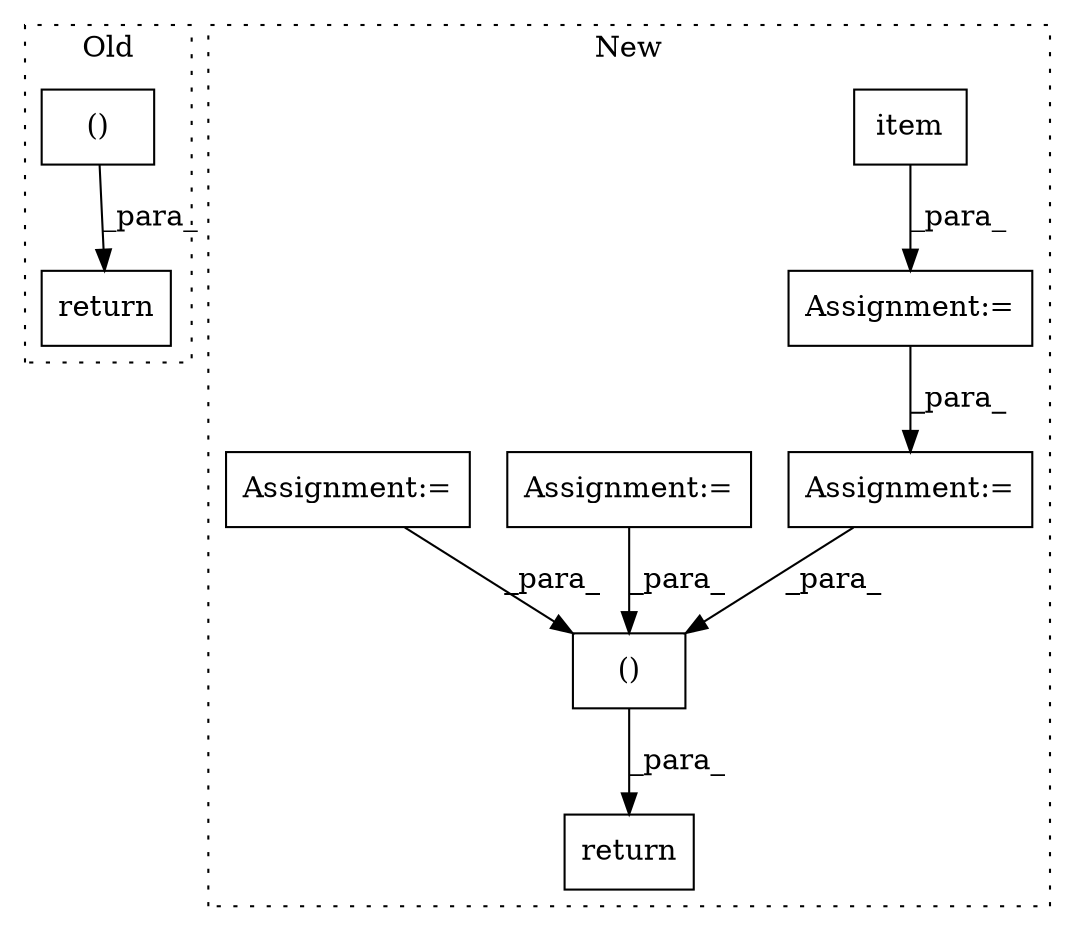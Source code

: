 digraph G {
subgraph cluster0 {
1 [label="()" a="106" s="2515" l="59" shape="box"];
8 [label="return" a="41" s="2503" l="12" shape="box"];
label = "Old";
style="dotted";
}
subgraph cluster1 {
2 [label="item" a="32" s="2746" l="6" shape="box"];
3 [label="Assignment:=" a="7" s="2929" l="2" shape="box"];
4 [label="return" a="41" s="2985" l="12" shape="box"];
5 [label="Assignment:=" a="7" s="2732" l="2" shape="box"];
6 [label="Assignment:=" a="7" s="2686" l="2" shape="box"];
7 [label="()" a="106" s="2997" l="77" shape="box"];
9 [label="Assignment:=" a="7" s="1257" l="1" shape="box"];
label = "New";
style="dotted";
}
1 -> 8 [label="_para_"];
2 -> 5 [label="_para_"];
3 -> 7 [label="_para_"];
5 -> 3 [label="_para_"];
6 -> 7 [label="_para_"];
7 -> 4 [label="_para_"];
9 -> 7 [label="_para_"];
}